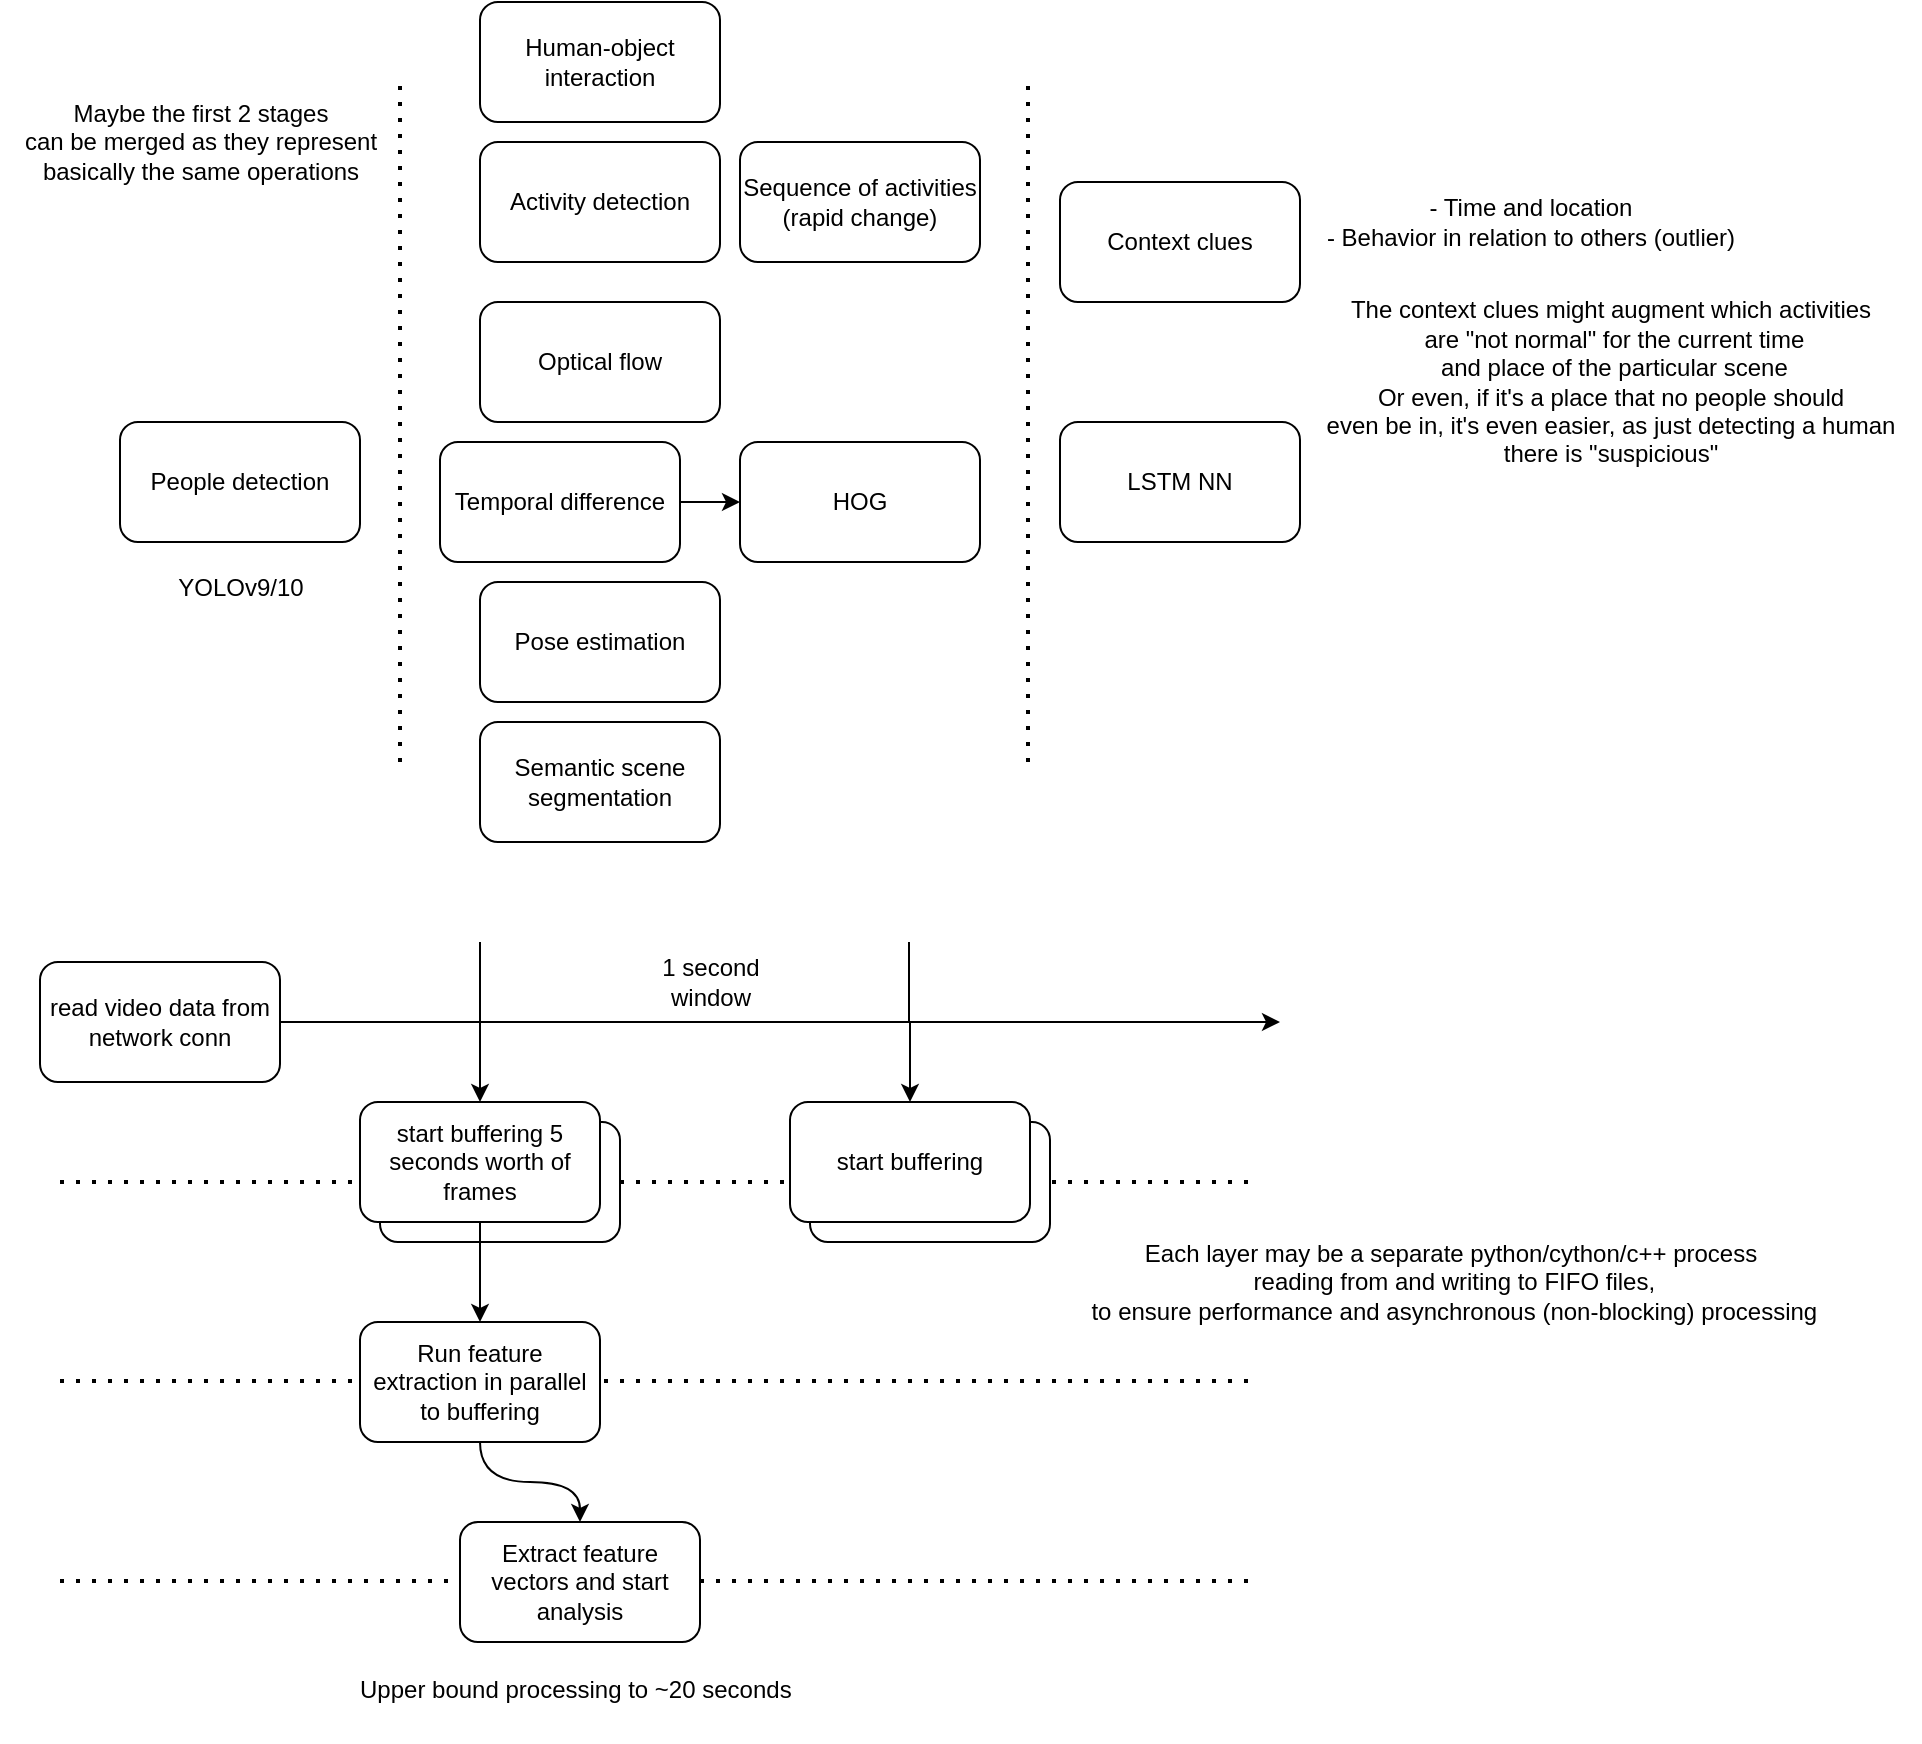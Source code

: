 <mxfile version="24.5.4" type="device">
  <diagram name="Page-1" id="DKx4Wx32LlKvb0dUIzhr">
    <mxGraphModel dx="920" dy="588" grid="1" gridSize="10" guides="1" tooltips="1" connect="1" arrows="1" fold="1" page="1" pageScale="1" pageWidth="850" pageHeight="1100" math="0" shadow="0">
      <root>
        <mxCell id="0" />
        <mxCell id="1" parent="0" />
        <mxCell id="oP2EAeOLTox49znbVoK7-28" value="" style="endArrow=none;dashed=1;html=1;dashPattern=1 3;strokeWidth=2;rounded=0;" parent="1" edge="1">
          <mxGeometry width="50" height="50" relative="1" as="geometry">
            <mxPoint x="60" y="799.5" as="sourcePoint" />
            <mxPoint x="660" y="799.5" as="targetPoint" />
          </mxGeometry>
        </mxCell>
        <mxCell id="oP2EAeOLTox49znbVoK7-27" value="" style="endArrow=none;dashed=1;html=1;dashPattern=1 3;strokeWidth=2;rounded=0;" parent="1" edge="1">
          <mxGeometry width="50" height="50" relative="1" as="geometry">
            <mxPoint x="60" y="699.5" as="sourcePoint" />
            <mxPoint x="660" y="699.5" as="targetPoint" />
          </mxGeometry>
        </mxCell>
        <mxCell id="oP2EAeOLTox49znbVoK7-25" value="" style="endArrow=none;dashed=1;html=1;dashPattern=1 3;strokeWidth=2;rounded=0;" parent="1" edge="1">
          <mxGeometry width="50" height="50" relative="1" as="geometry">
            <mxPoint x="60" y="600" as="sourcePoint" />
            <mxPoint x="660" y="600" as="targetPoint" />
          </mxGeometry>
        </mxCell>
        <mxCell id="oP2EAeOLTox49znbVoK7-9" value="" style="rounded=1;whiteSpace=wrap;html=1;" parent="1" vertex="1">
          <mxGeometry x="220" y="570" width="120" height="60" as="geometry" />
        </mxCell>
        <mxCell id="oP2EAeOLTox49znbVoK7-1" value="People detection" style="rounded=1;whiteSpace=wrap;html=1;" parent="1" vertex="1">
          <mxGeometry x="90" y="220" width="120" height="60" as="geometry" />
        </mxCell>
        <mxCell id="oP2EAeOLTox49znbVoK7-2" value="YOLOv9/10" style="text;html=1;align=center;verticalAlign=middle;resizable=0;points=[];autosize=1;strokeColor=none;fillColor=none;" parent="1" vertex="1">
          <mxGeometry x="105" y="288" width="90" height="30" as="geometry" />
        </mxCell>
        <mxCell id="oP2EAeOLTox49znbVoK7-3" value="Optical flow" style="rounded=1;whiteSpace=wrap;html=1;" parent="1" vertex="1">
          <mxGeometry x="270" y="160" width="120" height="60" as="geometry" />
        </mxCell>
        <mxCell id="JIedDysNqp9kFterwcME-3" style="edgeStyle=orthogonalEdgeStyle;rounded=0;orthogonalLoop=1;jettySize=auto;html=1;entryX=0;entryY=0.5;entryDx=0;entryDy=0;" parent="1" source="oP2EAeOLTox49znbVoK7-4" target="oP2EAeOLTox49znbVoK7-5" edge="1">
          <mxGeometry relative="1" as="geometry" />
        </mxCell>
        <mxCell id="oP2EAeOLTox49znbVoK7-4" value="Temporal difference" style="rounded=1;whiteSpace=wrap;html=1;" parent="1" vertex="1">
          <mxGeometry x="250" y="230" width="120" height="60" as="geometry" />
        </mxCell>
        <mxCell id="oP2EAeOLTox49znbVoK7-5" value="HOG" style="rounded=1;whiteSpace=wrap;html=1;" parent="1" vertex="1">
          <mxGeometry x="400" y="230" width="120" height="60" as="geometry" />
        </mxCell>
        <mxCell id="oP2EAeOLTox49znbVoK7-6" value="&lt;div&gt;Pose estimation&lt;/div&gt;" style="rounded=1;whiteSpace=wrap;html=1;" parent="1" vertex="1">
          <mxGeometry x="270" y="300" width="120" height="60" as="geometry" />
        </mxCell>
        <mxCell id="oP2EAeOLTox49znbVoK7-7" value="read video data from network conn" style="rounded=1;whiteSpace=wrap;html=1;" parent="1" vertex="1">
          <mxGeometry x="50" y="490" width="120" height="60" as="geometry" />
        </mxCell>
        <mxCell id="oP2EAeOLTox49znbVoK7-20" style="edgeStyle=orthogonalEdgeStyle;rounded=0;orthogonalLoop=1;jettySize=auto;html=1;entryX=0.5;entryY=0;entryDx=0;entryDy=0;" parent="1" source="oP2EAeOLTox49znbVoK7-8" target="oP2EAeOLTox49znbVoK7-19" edge="1">
          <mxGeometry relative="1" as="geometry" />
        </mxCell>
        <mxCell id="oP2EAeOLTox49znbVoK7-8" value="start buffering 5 seconds worth of frames" style="rounded=1;whiteSpace=wrap;html=1;" parent="1" vertex="1">
          <mxGeometry x="210" y="560" width="120" height="60" as="geometry" />
        </mxCell>
        <mxCell id="oP2EAeOLTox49znbVoK7-10" value="" style="rounded=1;whiteSpace=wrap;html=1;" parent="1" vertex="1">
          <mxGeometry x="435" y="570" width="120" height="60" as="geometry" />
        </mxCell>
        <mxCell id="oP2EAeOLTox49znbVoK7-11" value="start buffering" style="rounded=1;whiteSpace=wrap;html=1;" parent="1" vertex="1">
          <mxGeometry x="425" y="560" width="120" height="60" as="geometry" />
        </mxCell>
        <mxCell id="oP2EAeOLTox49znbVoK7-12" value="1 second&lt;br&gt;window" style="text;html=1;align=center;verticalAlign=middle;resizable=0;points=[];autosize=1;strokeColor=none;fillColor=none;" parent="1" vertex="1">
          <mxGeometry x="350" y="480" width="70" height="40" as="geometry" />
        </mxCell>
        <mxCell id="oP2EAeOLTox49znbVoK7-14" value="" style="endArrow=classic;html=1;rounded=0;exitX=1;exitY=0.5;exitDx=0;exitDy=0;" parent="1" source="oP2EAeOLTox49znbVoK7-7" edge="1">
          <mxGeometry width="50" height="50" relative="1" as="geometry">
            <mxPoint x="290" y="480" as="sourcePoint" />
            <mxPoint x="670" y="520" as="targetPoint" />
          </mxGeometry>
        </mxCell>
        <mxCell id="oP2EAeOLTox49znbVoK7-15" value="" style="endArrow=classic;html=1;rounded=0;entryX=0.5;entryY=0;entryDx=0;entryDy=0;" parent="1" target="oP2EAeOLTox49znbVoK7-8" edge="1">
          <mxGeometry width="50" height="50" relative="1" as="geometry">
            <mxPoint x="270" y="520" as="sourcePoint" />
            <mxPoint x="130" y="620" as="targetPoint" />
          </mxGeometry>
        </mxCell>
        <mxCell id="oP2EAeOLTox49znbVoK7-16" value="" style="endArrow=classic;html=1;rounded=0;entryX=0.5;entryY=0;entryDx=0;entryDy=0;" parent="1" target="oP2EAeOLTox49znbVoK7-11" edge="1">
          <mxGeometry width="50" height="50" relative="1" as="geometry">
            <mxPoint x="485" y="520" as="sourcePoint" />
            <mxPoint x="530" y="460" as="targetPoint" />
          </mxGeometry>
        </mxCell>
        <mxCell id="oP2EAeOLTox49znbVoK7-17" value="" style="endArrow=none;html=1;rounded=0;" parent="1" edge="1">
          <mxGeometry width="50" height="50" relative="1" as="geometry">
            <mxPoint x="270" y="520" as="sourcePoint" />
            <mxPoint x="270" y="480" as="targetPoint" />
          </mxGeometry>
        </mxCell>
        <mxCell id="oP2EAeOLTox49znbVoK7-18" value="" style="endArrow=none;html=1;rounded=0;" parent="1" edge="1">
          <mxGeometry width="50" height="50" relative="1" as="geometry">
            <mxPoint x="484.5" y="520" as="sourcePoint" />
            <mxPoint x="484.5" y="480" as="targetPoint" />
          </mxGeometry>
        </mxCell>
        <mxCell id="oP2EAeOLTox49znbVoK7-23" style="edgeStyle=orthogonalEdgeStyle;rounded=0;orthogonalLoop=1;jettySize=auto;html=1;entryX=0.5;entryY=0;entryDx=0;entryDy=0;curved=1;" parent="1" source="oP2EAeOLTox49znbVoK7-19" target="oP2EAeOLTox49znbVoK7-21" edge="1">
          <mxGeometry relative="1" as="geometry" />
        </mxCell>
        <mxCell id="oP2EAeOLTox49znbVoK7-19" value="Run feature extraction in parallel to buffering" style="rounded=1;whiteSpace=wrap;html=1;" parent="1" vertex="1">
          <mxGeometry x="210" y="670" width="120" height="60" as="geometry" />
        </mxCell>
        <mxCell id="oP2EAeOLTox49znbVoK7-21" value="Extract feature vectors and start analysis" style="rounded=1;whiteSpace=wrap;html=1;" parent="1" vertex="1">
          <mxGeometry x="260" y="770" width="120" height="60" as="geometry" />
        </mxCell>
        <mxCell id="oP2EAeOLTox49znbVoK7-24" value="Upper bound processing to ~20 seconds" style="text;whiteSpace=wrap;html=1;" parent="1" vertex="1">
          <mxGeometry x="207.5" y="840" width="225" height="40" as="geometry" />
        </mxCell>
        <mxCell id="oP2EAeOLTox49znbVoK7-29" value="&lt;div&gt;Each layer may be a separate python/cython/c++ process&lt;/div&gt;&lt;div&gt;&amp;nbsp;reading from and writing to FIFO files,&lt;/div&gt;&lt;div&gt;&amp;nbsp;to ensure performance and asynchronous (non-blocking) processing&lt;/div&gt;" style="text;html=1;align=center;verticalAlign=middle;resizable=0;points=[];autosize=1;strokeColor=none;fillColor=none;" parent="1" vertex="1">
          <mxGeometry x="560" y="620" width="390" height="60" as="geometry" />
        </mxCell>
        <mxCell id="oP2EAeOLTox49znbVoK7-30" value="LSTM NN" style="rounded=1;whiteSpace=wrap;html=1;" parent="1" vertex="1">
          <mxGeometry x="560" y="220" width="120" height="60" as="geometry" />
        </mxCell>
        <mxCell id="JIedDysNqp9kFterwcME-1" value="Activity detection" style="rounded=1;whiteSpace=wrap;html=1;" parent="1" vertex="1">
          <mxGeometry x="270" y="80" width="120" height="60" as="geometry" />
        </mxCell>
        <mxCell id="JIedDysNqp9kFterwcME-2" value="Human-object interaction" style="rounded=1;whiteSpace=wrap;html=1;" parent="1" vertex="1">
          <mxGeometry x="270" y="10" width="120" height="60" as="geometry" />
        </mxCell>
        <mxCell id="JIedDysNqp9kFterwcME-4" value="Context clues" style="rounded=1;whiteSpace=wrap;html=1;" parent="1" vertex="1">
          <mxGeometry x="560" y="100" width="120" height="60" as="geometry" />
        </mxCell>
        <mxCell id="JIedDysNqp9kFterwcME-6" value="&lt;div&gt;- Time and location&lt;/div&gt;- Behavior in relation to others (outlier)" style="text;html=1;align=center;verticalAlign=middle;resizable=0;points=[];autosize=1;strokeColor=none;fillColor=none;" parent="1" vertex="1">
          <mxGeometry x="680" y="100" width="230" height="40" as="geometry" />
        </mxCell>
        <mxCell id="JIedDysNqp9kFterwcME-7" value="Semantic scene segmentation" style="rounded=1;whiteSpace=wrap;html=1;" parent="1" vertex="1">
          <mxGeometry x="270" y="370" width="120" height="60" as="geometry" />
        </mxCell>
        <mxCell id="JIedDysNqp9kFterwcME-8" value="" style="endArrow=none;dashed=1;html=1;dashPattern=1 3;strokeWidth=2;rounded=0;" parent="1" edge="1">
          <mxGeometry width="50" height="50" relative="1" as="geometry">
            <mxPoint x="230" y="390" as="sourcePoint" />
            <mxPoint x="230" y="50" as="targetPoint" />
          </mxGeometry>
        </mxCell>
        <mxCell id="JIedDysNqp9kFterwcME-9" value="" style="endArrow=none;dashed=1;html=1;dashPattern=1 3;strokeWidth=2;rounded=0;" parent="1" edge="1">
          <mxGeometry width="50" height="50" relative="1" as="geometry">
            <mxPoint x="544" y="390" as="sourcePoint" />
            <mxPoint x="544" y="50" as="targetPoint" />
          </mxGeometry>
        </mxCell>
        <mxCell id="JIedDysNqp9kFterwcME-10" value="Sequence of activities (rapid change)" style="rounded=1;whiteSpace=wrap;html=1;" parent="1" vertex="1">
          <mxGeometry x="400" y="80" width="120" height="60" as="geometry" />
        </mxCell>
        <mxCell id="JIedDysNqp9kFterwcME-11" value="&lt;div&gt;Maybe the first 2 stages&lt;/div&gt;&lt;div&gt;can be merged as they represent&lt;/div&gt;&lt;div&gt;basically the same operations&lt;br&gt;&lt;/div&gt;" style="text;html=1;align=center;verticalAlign=middle;resizable=0;points=[];autosize=1;strokeColor=none;fillColor=none;" parent="1" vertex="1">
          <mxGeometry x="30" y="50" width="200" height="60" as="geometry" />
        </mxCell>
        <mxCell id="f4tCDMw2nMyjXB25puNK-2" value="&lt;div&gt;The context clues might augment which activities&lt;/div&gt;&lt;div&gt;&amp;nbsp;are &quot;not normal&quot; for the current time&lt;/div&gt;&lt;div&gt;&amp;nbsp;and place of the particular scene&lt;br&gt;Or even, if it&#39;s a place that no people should&lt;/div&gt;&lt;div&gt;even be in, it&#39;s even easier, as just detecting a human&lt;/div&gt;&lt;div&gt;there is &quot;suspicious&quot;&lt;br&gt;&lt;/div&gt;" style="text;html=1;align=center;verticalAlign=middle;resizable=0;points=[];autosize=1;strokeColor=none;fillColor=none;" parent="1" vertex="1">
          <mxGeometry x="680" y="150" width="310" height="100" as="geometry" />
        </mxCell>
      </root>
    </mxGraphModel>
  </diagram>
</mxfile>
